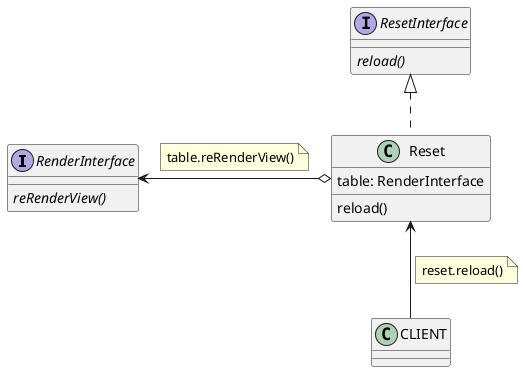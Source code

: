 @startuml

interface RenderInterface {
  {abstract} reRenderView()
}
interface ResetInterface {
  {abstract} reload()
}
class Reset {
  table: RenderInterface
  reload()
}
ResetInterface <|.. Reset
RenderInterface <-o  Reset
note left on link
    table.reRenderView()
end note
Reset <-- CLIENT
note left on link
  reset.reload()
end note
@enduml
